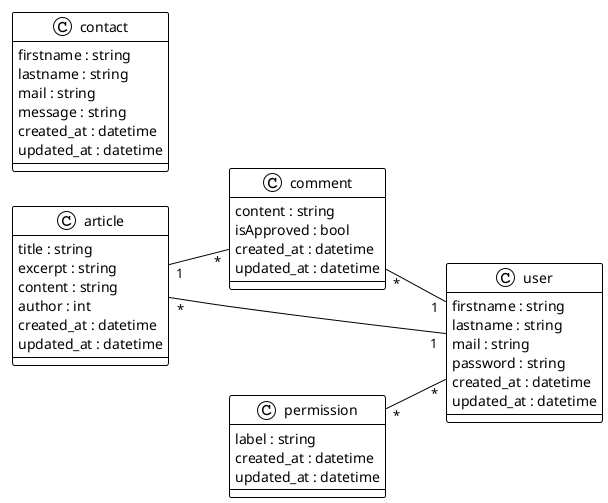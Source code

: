 @startuml

!theme plain
left to right direction

class article {
    title : string
    excerpt : string
    content : string
    author : int
    created_at : datetime
    updated_at : datetime
}

class comment {
    content : string
    isApproved : bool
    created_at : datetime
    updated_at : datetime
}

class user {
   firstname : string
   lastname : string
   mail : string
   password : string
   created_at : datetime
   updated_at : datetime
}

class permission {
   label : string
   created_at : datetime
   updated_at : datetime
}

class contact {
    firstname : string
    lastname : string
    mail : string
    message : string
    created_at : datetime
    updated_at : datetime
}

permission "*" -- "*" user
article "*" -- "1" user
comment "*" -- "1" user
article "1" -- "*" comment

@enduml